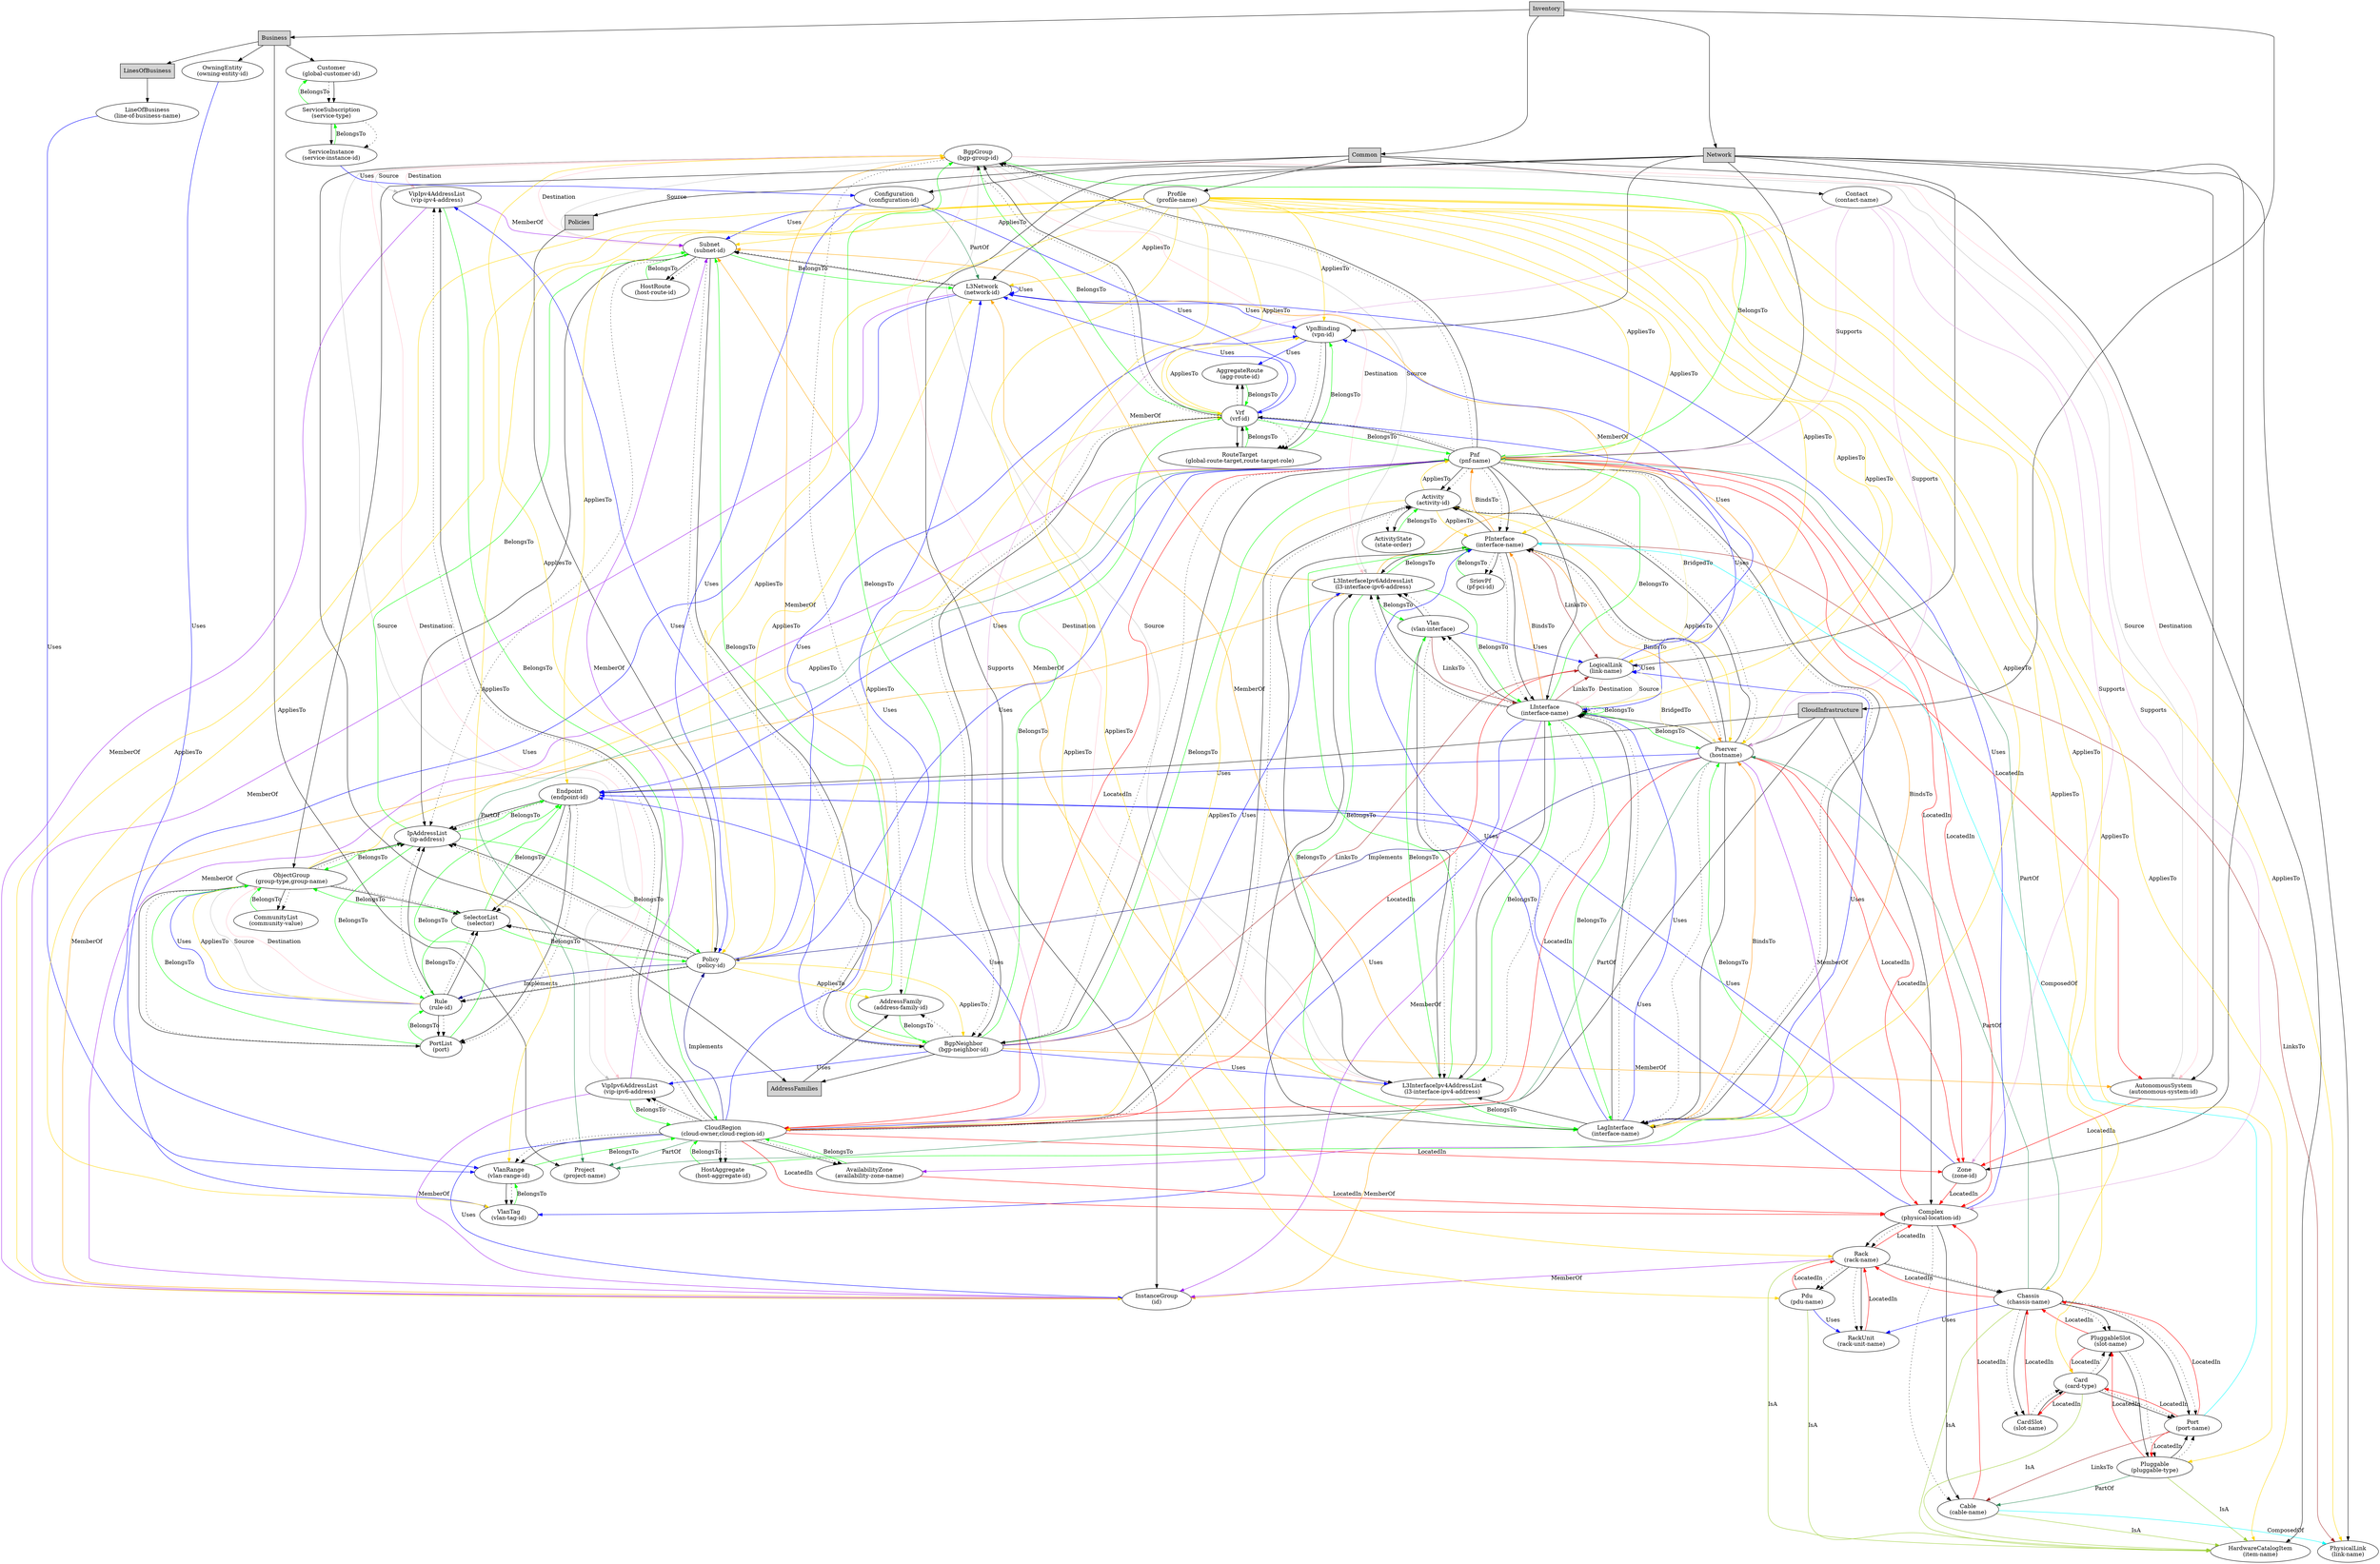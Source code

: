 digraph narad_model{
n98 [label="BgpGroup
(bgp-group-id)", URL="http://envy15.research.att.com:8089/extract/BgpGroup.html", shape=ellipse];
n75 [label="L3Network
(network-id)", URL="http://envy15.research.att.com:8089/extract/L3Network.html", shape=ellipse];
n55 [label="HardwareCatalogItem
(item-name)", URL="http://envy15.research.att.com:8089/extract/HardwareCatalogItem.html", shape=ellipse];
n31 [label="SriovPf
(pf-pci-id)", URL="http://envy15.research.att.com:8089/extract/SriovPf.html", shape=ellipse];
n61 [label="ObjectGroup
(group-type,group-name)", URL="http://envy15.research.att.com:8089/extract/ObjectGroup.html", shape=ellipse];
n62 [label="Business", style=filled, fillcolor=lightgrey, shape=box];
n114 [label="LineOfBusiness
(line-of-business-name)", URL="http://envy15.research.att.com:8089/extract/LineOfBusiness.html", shape=ellipse];
n35 [label="Vlan
(vlan-interface)", URL="http://envy15.research.att.com:8089/extract/Vlan.html", shape=ellipse];
n100 [label="BgpNeighbor
(bgp-neighbor-id)", URL="http://envy15.research.att.com:8089/extract/BgpNeighbor.html", shape=ellipse];
n7 [label="Cable
(cable-name)", URL="http://envy15.research.att.com:8089/extract/Cable.html", shape=ellipse, htmltip="<h2>Surprise!</h2>"];
n21 [label="PluggableSlot
(slot-name)", URL="http://envy15.research.att.com:8089/extract/PluggableSlot.html", shape=ellipse];
n66 [label="Project
(project-name)", URL="http://envy15.research.att.com:8089/extract/Project.html", shape=ellipse];
n85 [label="VlanRange
(vlan-range-id)", URL="http://envy15.research.att.com:8089/extract/VlanRange.html", shape=ellipse];
n72 [label="VipIpv4AddressList
(vip-ipv4-address)", URL="http://envy15.research.att.com:8089/extract/VipIpv4AddressList.html", shape=ellipse];
n45 [label="Endpoint
(endpoint-id)", URL="http://envy15.research.att.com:8089/extract/Endpoint.html", shape=ellipse];
n9 [label="RackUnit
(rack-unit-name)", URL="http://envy15.research.att.com:8089/extract/RackUnit.html", shape=ellipse];
n43 [label="ActivityState
(state-order)", URL="http://envy15.research.att.com:8089/extract/ActivityState.html", shape=ellipse];
n83 [label="PhysicalLink
(link-name)", URL="http://envy15.research.att.com:8089/extract/PhysicalLink.html", shape=ellipse];
n37 [label="L3InterfaceIpv6AddressList
(l3-interface-ipv6-address)", URL="http://envy15.research.att.com:8089/extract/L3InterfaceIpv6AddressList.html", shape=ellipse];
n67 [label="Network", style=filled, fillcolor=lightgrey, shape=box];
n104 [label="Zone
(zone-id)", URL="http://envy15.research.att.com:8089/extract/Zone.html", shape=ellipse];
n47 [label="IpAddressList
(ip-address)", URL="http://envy15.research.att.com:8089/extract/IpAddressList.html", shape=ellipse];
n3 [label="Complex
(physical-location-id)", URL="http://envy15.research.att.com:8089/extract/Complex.html", shape=ellipse];
n0 [label="Inventory", style=filled, fillcolor=lightgrey, shape=box];
n87 [label="AggregateRoute
(agg-route-id)", URL="http://envy15.research.att.com:8089/extract/AggregateRoute.html", shape=ellipse];
n1 [label="CloudInfrastructure", style=filled, fillcolor=lightgrey, shape=box];
n92 [label="SelectorList
(selector)", URL="http://envy15.research.att.com:8089/extract/SelectorList.html", shape=ellipse];
n93 [label="AddressFamilies", style=filled, fillcolor=lightgrey, shape=box];
n36 [label="L3InterfaceIpv4AddressList
(l3-interface-ipv4-address)", URL="http://envy15.research.att.com:8089/extract/L3InterfaceIpv4AddressList.html", shape=ellipse];
n112 [label="Configuration
(configuration-id)", URL="http://envy15.research.att.com:8089/extract/Configuration.html", shape=ellipse];
n120 [label="ServiceInstance
(service-instance-id)", URL="http://envy15.research.att.com:8089/extract/ServiceInstance.html", shape=ellipse];
n39 [label="LagInterface
(interface-name)", URL="http://envy15.research.att.com:8089/extract/LagInterface.html", shape=ellipse];
n11 [label="Pdu
(pdu-name)", URL="http://envy15.research.att.com:8089/extract/Pdu.html", shape=ellipse];
n113 [label="LinesOfBusiness", style=filled, fillcolor=lightgrey, shape=box];
n59 [label="Contact
(contact-name)", URL="http://envy15.research.att.com:8089/extract/Contact.html", shape=ellipse];
n88 [label="Policies", style=filled, fillcolor=lightgrey, shape=box];
n64 [label="OwningEntity
(owning-entity-id)", URL="http://envy15.research.att.com:8089/extract/OwningEntity.html", shape=ellipse];
n33 [label="LInterface
(interface-name)", URL="http://envy15.research.att.com:8089/extract/LInterface.html", shape=ellipse];
n77 [label="Subnet
(subnet-id)", URL="http://envy15.research.att.com:8089/extract/Subnet.html", shape=ellipse];
n29 [label="PInterface
(interface-name)", URL="http://envy15.research.att.com:8089/extract/PInterface.html", shape=ellipse];
n73 [label="VipIpv6AddressList
(vip-ipv6-address)", URL="http://envy15.research.att.com:8089/extract/VipIpv6AddressList.html", shape=ellipse];
n108 [label="RouteTarget
(global-route-target,route-target-role)", URL="http://envy15.research.att.com:8089/extract/RouteTarget.html", shape=ellipse];
n79 [label="HostRoute
(host-route-id)", URL="http://envy15.research.att.com:8089/extract/HostRoute.html", shape=ellipse];
n5 [label="Rack
(rack-name)", URL="http://envy15.research.att.com:8089/extract/Rack.html", shape=ellipse];
n19 [label="Card
(card-type)", URL="http://envy15.research.att.com:8089/extract/Card.html", shape=ellipse];
n81 [label="Pnf
(pnf-name)", URL="http://envy15.research.att.com:8089/extract/Pnf.html", shape=ellipse];
n17 [label="CardSlot
(slot-name)", URL="http://envy15.research.att.com:8089/extract/CardSlot.html", shape=ellipse];
n25 [label="CloudRegion
(cloud-owner,cloud-region-id)", URL="http://envy15.research.att.com:8089/extract/CloudRegion.html", shape=ellipse];
n106 [label="AutonomousSystem
(autonomous-system-id)", URL="http://envy15.research.att.com:8089/extract/AutonomousSystem.html", shape=ellipse];
n91 [label="Rule
(rule-id)", URL="http://envy15.research.att.com:8089/extract/Rule.html", shape=ellipse];
n52 [label="AvailabilityZone
(availability-zone-name)", URL="http://envy15.research.att.com:8089/extract/AvailabilityZone.html", shape=ellipse];
n110 [label="VlanTag
(vlan-tag-id)", URL="http://envy15.research.att.com:8089/extract/VlanTag.html", shape=ellipse];
n102 [label="InstanceGroup
(id)", URL="http://envy15.research.att.com:8089/extract/InstanceGroup.html", shape=ellipse];
n27 [label="Pserver
(hostname)", URL="http://envy15.research.att.com:8089/extract/Pserver.html", shape=ellipse];
n118 [label="ServiceSubscription
(service-type)", URL="http://envy15.research.att.com:8089/extract/ServiceSubscription.html", shape=ellipse];
n89 [label="Policy
(policy-id)", URL="http://envy15.research.att.com:8089/extract/Policy.html", shape=ellipse];
n57 [label="Profile
(profile-name)", URL="http://envy15.research.att.com:8089/extract/Profile.html", shape=ellipse];
n50 [label="HostAggregate
(host-aggregate-id)", URL="http://envy15.research.att.com:8089/extract/HostAggregate.html", shape=ellipse];
n13 [label="Chassis
(chassis-name)", URL="http://envy15.research.att.com:8089/extract/Chassis.html", shape=ellipse];
n96 [label="Vrf
(vrf-id)", URL="http://envy15.research.att.com:8089/extract/Vrf.html", shape=ellipse];
n94 [label="AddressFamily
(address-family-id)", URL="http://envy15.research.att.com:8089/extract/AddressFamily.html", shape=ellipse];
n69 [label="LogicalLink
(link-name)", URL="http://envy15.research.att.com:8089/extract/LogicalLink.html", shape=ellipse];
n116 [label="Customer
(global-customer-id)", URL="http://envy15.research.att.com:8089/extract/Customer.html", shape=ellipse];
n48 [label="PortList
(port)", URL="http://envy15.research.att.com:8089/extract/PortList.html", shape=ellipse];
n23 [label="Pluggable
(pluggable-type)", URL="http://envy15.research.att.com:8089/extract/Pluggable.html", shape=ellipse];
n53 [label="Common", style=filled, fillcolor=lightgrey, shape=box];
n41 [label="Activity
(activity-id)", URL="http://envy15.research.att.com:8089/extract/Activity.html", shape=ellipse];
n71 [label="VpnBinding
(vpn-id)", URL="http://envy15.research.att.com:8089/extract/VpnBinding.html", shape=ellipse];
n46 [label="CommunityList
(community-value)", URL="http://envy15.research.att.com:8089/extract/CommunityList.html", shape=ellipse];
n15 [label="Port
(port-name)", URL="http://envy15.research.att.com:8089/extract/Port.html", shape=ellipse];
n98 -> n93 [color=black, weight=8];
n81 -> n98 [color=black, style=dotted];
n96 -> n98 [color=black, style=dotted];
n75 -> n77 [color=black, weight=8];
n29 -> n31 [color=black, style=dotted];
n61 -> n46 [color=black, weight=8];
n61 -> n47 [color=black, weight=8];
n61 -> n48 [color=black, weight=8];
n61 -> n92 [color=black, weight=8];
n62 -> n64 [color=black, weight=8];
n62 -> n66 [color=black, weight=8];
n62 -> n113 [color=black, weight=8];
n62 -> n116 [color=black, weight=8];
n35 -> n36 [color=black, weight=8];
n35 -> n37 [color=black, weight=8];
n33 -> n35 [color=black, style=dotted];
n100 -> n93 [color=black, weight=8];
n81 -> n100 [color=black, style=dotted];
n96 -> n100 [color=black, style=dotted];
n77 -> n100 [color=black, style=dotted];
n3 -> n7 [color=black, style=dotted];
n21 -> n23 [color=black, weight=8];
n13 -> n21 [color=black, style=dotted];
n19 -> n21 [color=black, style=dotted];
n85 -> n110 [color=black, weight=8];
n25 -> n85 [color=black, style=dotted];
n25 -> n72 [color=black, style=dotted];
n45 -> n47 [color=black, weight=8];
n45 -> n48 [color=black, weight=8];
n45 -> n92 [color=black, weight=8];
n5 -> n9 [color=black, style=dotted];
n41 -> n43 [color=black, style=dotted];
n35 -> n37 [color=black, style=dotted];
n33 -> n37 [color=black, style=dotted];
n67 -> n69 [color=black, weight=8];
n67 -> n71 [color=black, weight=8];
n67 -> n75 [color=black, weight=8];
n67 -> n81 [color=black, weight=8];
n67 -> n83 [color=black, weight=8];
n67 -> n102 [color=black, weight=8];
n67 -> n112 [color=black, weight=8];
n67 -> n104 [color=black, weight=8];
n67 -> n106 [color=black, weight=8];
n45 -> n47 [color=black, style=dotted];
n77 -> n47 [color=black, style=dotted];
n91 -> n47 [color=black, style=dotted];
n89 -> n47 [color=black, style=dotted];
n61 -> n47 [color=black, style=dotted];
n3 -> n5 [color=black, weight=8];
n3 -> n7 [color=black, weight=8];
n0 -> n1 [color=black, weight=8];
n0 -> n53 [color=black, weight=8];
n0 -> n62 [color=black, weight=8];
n0 -> n67 [color=black, weight=8];
n96 -> n87 [color=black, style=dotted];
n1 -> n3 [color=black, weight=8];
n1 -> n25 [color=black, weight=8];
n1 -> n27 [color=black, weight=8];
n1 -> n45 [color=black, weight=8];
n91 -> n92 [color=black, style=dotted];
n61 -> n92 [color=black, style=dotted];
n45 -> n92 [color=black, style=dotted];
n89 -> n92 [color=black, style=dotted];
n93 -> n94 [color=black, weight=8];
n35 -> n36 [color=black, style=dotted];
n33 -> n36 [color=black, style=dotted];
n118 -> n120 [color=black, style=dotted];
n39 -> n33 [color=black, weight=8];
n39 -> n36 [color=black, weight=8];
n39 -> n37 [color=black, weight=8];
n27 -> n39 [color=black, style=dotted];
n81 -> n39 [color=black, style=dotted];
n5 -> n11 [color=black, style=dotted];
n113 -> n114 [color=black, weight=8];
n88 -> n89 [color=black, weight=8];
n33 -> n35 [color=black, weight=8];
n33 -> n33 [color=black, weight=8];
n33 -> n36 [color=black, weight=8];
n33 -> n37 [color=black, weight=8];
n29 -> n33 [color=black, style=dotted];
n39 -> n33 [color=black, style=dotted];
n33 -> n33 [color=black, style=dotted];
n77 -> n79 [color=black, weight=8];
n77 -> n47 [color=black, weight=8];
n77 -> n100 [color=black, weight=8];
n75 -> n77 [color=black, style=dotted];
n29 -> n31 [color=black, weight=8];
n29 -> n33 [color=black, weight=8];
n29 -> n41 [color=black, weight=8];
n29 -> n36 [color=black, weight=8];
n29 -> n37 [color=black, weight=8];
n27 -> n29 [color=black, style=dotted];
n81 -> n29 [color=black, style=dotted];
n25 -> n73 [color=black, style=dotted];
n108 -> n96 [color=black, weight=8];
n71 -> n108 [color=black, style=dotted];
n96 -> n108 [color=black, style=dotted];
n77 -> n79 [color=black, style=dotted];
n5 -> n9 [color=black, weight=8];
n5 -> n11 [color=black, weight=8];
n5 -> n13 [color=black, weight=8];
n3 -> n5 [color=black, style=dotted];
n19 -> n15 [color=black, weight=8];
n19 -> n21 [color=black, weight=8];
n17 -> n19 [color=black, style=dotted];
n81 -> n29 [color=black, weight=8];
n81 -> n33 [color=black, weight=8];
n81 -> n39 [color=black, weight=8];
n81 -> n41 [color=black, weight=8];
n81 -> n96 [color=black, weight=8];
n81 -> n98 [color=black, weight=8];
n81 -> n100 [color=black, weight=8];
n17 -> n19 [color=black, weight=8];
n13 -> n17 [color=black, style=dotted];
n25 -> n41 [color=black, weight=8];
n25 -> n85 [color=black, weight=8];
n25 -> n50 [color=black, weight=8];
n25 -> n52 [color=black, weight=8];
n25 -> n72 [color=black, weight=8];
n25 -> n73 [color=black, weight=8];
n91 -> n47 [color=black, weight=8];
n91 -> n48 [color=black, weight=8];
n91 -> n92 [color=black, weight=8];
n89 -> n91 [color=black, style=dotted];
n25 -> n52 [color=black, style=dotted];
n85 -> n110 [color=black, style=dotted];
n27 -> n29 [color=black, weight=8];
n27 -> n33 [color=black, weight=8];
n27 -> n39 [color=black, weight=8];
n27 -> n41 [color=black, weight=8];
n118 -> n120 [color=black, weight=8];
n116 -> n118 [color=black, style=dotted];
n89 -> n91 [color=black, weight=8];
n89 -> n47 [color=black, weight=8];
n89 -> n92 [color=black, weight=8];
n25 -> n50 [color=black, style=dotted];
n13 -> n15 [color=black, weight=8];
n13 -> n17 [color=black, weight=8];
n13 -> n21 [color=black, weight=8];
n5 -> n13 [color=black, style=dotted];
n96 -> n98 [color=black, weight=8];
n96 -> n100 [color=black, weight=8];
n96 -> n87 [color=black, weight=8];
n96 -> n108 [color=black, weight=8];
n81 -> n96 [color=black, style=dotted];
n98 -> n94 [color=black, style=dotted];
n100 -> n94 [color=black, style=dotted];
n116 -> n118 [color=black, weight=8];
n45 -> n48 [color=black, style=dotted];
n91 -> n48 [color=black, style=dotted];
n61 -> n48 [color=black, style=dotted];
n23 -> n15 [color=black, weight=8];
n21 -> n23 [color=black, style=dotted];
n53 -> n55 [color=black, weight=8];
n53 -> n57 [color=black, weight=8];
n53 -> n59 [color=black, weight=8];
n53 -> n61 [color=black, weight=8];
n53 -> n88 [color=black, weight=8];
n41 -> n43 [color=black, weight=8];
n27 -> n41 [color=black, style=dotted];
n81 -> n41 [color=black, style=dotted];
n25 -> n41 [color=black, style=dotted];
n71 -> n108 [color=black, weight=8];
n61 -> n46 [color=black, style=dotted];
n13 -> n15 [color=black, style=dotted];
n23 -> n15 [color=black, style=dotted];
n19 -> n15 [color=black, style=dotted];
n25 -> n3 [label="LocatedIn", color=red];
n25 -> n75 [label="Uses", color=blue];
n25 -> n104 [label="LocatedIn", color=red];
n72 -> n25 [label="BelongsTo", color=green];
n73 -> n25 [label="BelongsTo", color=green];
n3 -> n75 [label="Uses", color=blue];
n36 -> n102 [label="MemberOf", color=orange];
n36 -> n75 [label="MemberOf", color=orange];
n36 -> n77 [label="MemberOf", color=orange];
n37 -> n102 [label="MemberOf", color=orange];
n37 -> n75 [label="MemberOf", color=orange];
n37 -> n77 [label="MemberOf", color=orange];
n72 -> n102 [label="MemberOf", color=purple];
n72 -> n77 [label="MemberOf", color=purple];
n73 -> n102 [label="MemberOf", color=purple];
n73 -> n77 [label="MemberOf", color=purple];
n75 -> n102 [label="MemberOf", color=purple];
n77 -> n75 [label="BelongsTo", color=green];
n39 -> n69 [label="Uses", color=blue];
n39 -> n29 [label="Uses", color=blue];
n33 -> n39 [label="BelongsTo", color=green];
n33 -> n81 [label="BelongsTo", color=green];
n33 -> n27 [label="BelongsTo", color=green];
n39 -> n33 [label="Uses", color=blue];
n94 -> n98 [label="BelongsTo", color=green];
n94 -> n100 [label="BelongsTo", color=green];
n89 -> n94 [label="AppliesTo", color=gold];
n36 -> n33 [label="BelongsTo", color=green];
n37 -> n33 [label="BelongsTo", color=green];
n33 -> n102 [label="MemberOf", color=purple];
n33 -> n33 [label="BelongsTo", color=green];
n33 -> n69 [label="LinksTo", color=brown];
n69 -> n33 [label="Source", color=gray];
n69 -> n33 [label="Destination", color=pink];
n35 -> n33 [label="LinksTo", color=brown];
n69 -> n25 [label="LocatedIn", color=red];
n69 -> n69 [label="Uses", color=blue];
n69 -> n81 [label="BridgedTo", color=khaki];
n69 -> n27 [label="BridgedTo", color=khaki];
n69 -> n71 [label="Uses", color=blue];
n33 -> n29 [label="BindsTo", color=darkorange];
n29 -> n69 [label="LinksTo", color=brown];
n29 -> n83 [label="LinksTo", color=brown];
n31 -> n29 [label="BelongsTo", color=green];
n39 -> n81 [label="BindsTo", color=darkorange];
n29 -> n81 [label="BindsTo", color=darkorange];
n81 -> n3 [label="LocatedIn", color=red];
n81 -> n25 [label="LocatedIn", color=red];
n81 -> n102 [label="MemberOf", color=purple];
n81 -> n104 [label="LocatedIn", color=red];
n39 -> n27 [label="BindsTo", color=darkorange];
n29 -> n27 [label="BindsTo", color=darkorange];
n27 -> n25 [label="LocatedIn", color=red];
n27 -> n3 [label="LocatedIn", color=red];
n27 -> n104 [label="LocatedIn", color=red];
n36 -> n35 [label="BelongsTo", color=green];
n37 -> n35 [label="BelongsTo", color=green];
n35 -> n69 [label="Uses", color=blue];
n108 -> n71 [label="BelongsTo", color=green];
n104 -> n3 [label="LocatedIn", color=red];
n25 -> n102 [label="Uses", color=blue];
n5 -> n3 [label="LocatedIn", color=red];
n5 -> n55 [label="IsA", color=yellowgreen];
n5 -> n102 [label="MemberOf", color=purple];
n57 -> n5 [label="AppliesTo", color=gold];
n9 -> n5 [label="LocatedIn", color=red];
n57 -> n55 [label="AppliesTo", color=gold];
n11 -> n55 [label="IsA", color=yellowgreen];
n13 -> n55 [label="IsA", color=yellowgreen];
n19 -> n55 [label="IsA", color=yellowgreen];
n23 -> n55 [label="IsA", color=yellowgreen];
n11 -> n9 [label="Uses", color=blue];
n11 -> n5 [label="LocatedIn", color=red];
n57 -> n11 [label="AppliesTo", color=gold];
n13 -> n5 [label="LocatedIn", color=red];
n13 -> n9 [label="Uses", color=blue];
n13 -> n81 [label="PartOf", color=seagreen];
n13 -> n27 [label="PartOf", color=seagreen];
n57 -> n13 [label="AppliesTo", color=gold];
n15 -> n13 [label="LocatedIn", color=red];
n7 -> n83 [label="ComposedOf", color=cyan];
n7 -> n55 [label="IsA", color=yellowgreen];
n7 -> n3 [label="LocatedIn", color=red];
n15 -> n29 [label="ComposedOf", color=cyan];
n15 -> n7 [label="LinksTo", color=brown];
n19 -> n17 [label="LocatedIn", color=red];
n57 -> n19 [label="AppliesTo", color=gold];
n15 -> n19 [label="LocatedIn", color=red];
n17 -> n13 [label="LocatedIn", color=red];
n23 -> n21 [label="LocatedIn", color=red];
n57 -> n23 [label="AppliesTo", color=gold];
n15 -> n23 [label="LocatedIn", color=red];
n23 -> n7 [label="PartOf", color=seagreen];
n21 -> n13 [label="LocatedIn", color=red];
n21 -> n19 [label="LocatedIn", color=red];
n57 -> n81 [label="AppliesTo", color=gold];
n57 -> n27 [label="AppliesTo", color=gold];
n57 -> n29 [label="AppliesTo", color=gold];
n57 -> n83 [label="AppliesTo", color=gold];
n57 -> n77 [label="AppliesTo", color=gold];
n41 -> n27 [label="AppliesTo", color=gold];
n41 -> n81 [label="AppliesTo", color=gold];
n41 -> n29 [label="AppliesTo", color=gold];
n41 -> n25 [label="AppliesTo", color=gold];
n43 -> n41 [label="BelongsTo", color=green];
n25 -> n66 [label="PartOf", color=seagreen];
n81 -> n66 [label="PartOf", color=seagreen];
n27 -> n66 [label="PartOf", color=seagreen];
n25 -> n45 [label="Uses", color=blue];
n79 -> n77 [label="BelongsTo", color=green];
n47 -> n45 [label="BelongsTo", color=green];
n47 -> n77 [label="BelongsTo", color=green];
n47 -> n91 [label="BelongsTo", color=green];
n48 -> n45 [label="BelongsTo", color=green];
n48 -> n91 [label="BelongsTo", color=green];
n50 -> n25 [label="BelongsTo", color=green];
n50 -> n27 [label="BelongsTo", color=green];
n85 -> n25 [label="BelongsTo", color=green];
n110 -> n85 [label="BelongsTo", color=green];
n87 -> n96 [label="BelongsTo", color=green];
n96 -> n81 [label="BelongsTo", color=green];
n47 -> n89 [label="BelongsTo", color=green];
n64 -> n85 [label="Uses", color=blue];
n89 -> n75 [label="AppliesTo", color=gold];
n75 -> n110 [label="Uses", color=blue];
n71 -> n87 [label="Uses", color=blue];
n96 -> n71 [label="AppliesTo", color=gold];
n96 -> n75 [label="Uses", color=blue];
n75 -> n71 [label="Uses", color=blue];
n81 -> n89 [label="Uses", color=blue];
n25 -> n89 [label="Implements", color=navy];
n89 -> n71 [label="Uses", color=blue];
n89 -> n91 [label="Implements", color=navy];
n92 -> n91 [label="BelongsTo", color=green];
n52 -> n25 [label="BelongsTo", color=green];
n52 -> n3 [label="LocatedIn", color=red];
n27 -> n52 [label="MemberOf", color=purple];
n118 -> n116 [label="BelongsTo", color=green];
n120 -> n118 [label="BelongsTo", color=green];
n120 -> n112 [label="Uses", color=blue];
n112 -> n75 [label="PartOf", color=seagreen];
n112 -> n96 [label="Uses", color=blue];
n112 -> n89 [label="Uses", color=blue];
n112 -> n77 [label="Uses", color=blue];
n114 -> n85 [label="Uses", color=blue];
n75 -> n75 [label="Uses", color=blue];
n59 -> n3 [label="Supports", color=plum];
n59 -> n104 [label="Supports", color=plum];
n59 -> n25 [label="Supports", color=plum];
n59 -> n81 [label="Supports", color=plum];
n59 -> n27 [label="Supports", color=plum];
n36 -> n29 [label="BelongsTo", color=green];
n37 -> n29 [label="BelongsTo", color=green];
n36 -> n39 [label="BelongsTo", color=green];
n37 -> n39 [label="BelongsTo", color=green];
n27 -> n89 [label="Implements", color=navy];
n92 -> n61 [label="BelongsTo", color=green];
n48 -> n61 [label="BelongsTo", color=green];
n47 -> n61 [label="BelongsTo", color=green];
n91 -> n61 [label="Uses", color=blue];
n91 -> n61 [label="AppliesTo", color=gold];
n61 -> n81 [label="AppliesTo", color=gold];
n81 -> n45 [label="Uses", color=blue];
n27 -> n45 [label="Uses", color=blue];
n3 -> n45 [label="Uses", color=blue];
n33 -> n110 [label="Uses", color=blue];
n57 -> n33 [label="AppliesTo", color=gold];
n57 -> n39 [label="AppliesTo", color=gold];
n57 -> n69 [label="AppliesTo", color=gold];
n57 -> n75 [label="AppliesTo", color=gold];
n57 -> n85 [label="AppliesTo", color=gold];
n57 -> n110 [label="AppliesTo", color=gold];
n57 -> n89 [label="AppliesTo", color=gold];
n57 -> n96 [label="AppliesTo", color=gold];
n57 -> n71 [label="AppliesTo", color=gold];
n57 -> n45 [label="AppliesTo", color=gold];
n96 -> n33 [label="Uses", color=blue];
n108 -> n96 [label="BelongsTo", color=green];
n89 -> n96 [label="AppliesTo", color=gold];
n91 -> n61 [label="Source", color=gray];
n91 -> n61 [label="Destination", color=pink];
n104 -> n45 [label="Uses", color=blue];
n92 -> n45 [label="BelongsTo", color=green];
n46 -> n61 [label="BelongsTo", color=green];
n57 -> n102 [label="AppliesTo", color=gold];
n106 -> n104 [label="LocatedIn", color=red];
n98 -> n81 [label="BelongsTo", color=green];
n98 -> n96 [label="BelongsTo", color=green];
n98 -> n106 [label="Source", color=gray];
n98 -> n106 [label="Destination", color=pink];
n98 -> n77 [label="Source", color=gray];
n98 -> n77 [label="Destination", color=pink];
n98 -> n36 [label="Source", color=gray];
n98 -> n36 [label="Destination", color=pink];
n98 -> n37 [label="Source", color=gray];
n98 -> n37 [label="Destination", color=pink];
n98 -> n72 [label="Source", color=gray];
n98 -> n72 [label="Destination", color=pink];
n98 -> n73 [label="Source", color=gray];
n98 -> n73 [label="Destination", color=pink];
n89 -> n98 [label="AppliesTo", color=gold];
n100 -> n81 [label="BelongsTo", color=green];
n100 -> n96 [label="BelongsTo", color=green];
n89 -> n100 [label="AppliesTo", color=gold];
n100 -> n69 [label="LinksTo", color=brown];
n100 -> n106 [label="MemberOf", color=orange];
n100 -> n77 [label="BelongsTo", color=green];
n100 -> n36 [label="Uses", color=blue];
n100 -> n37 [label="Uses", color=blue];
n100 -> n72 [label="Uses", color=blue];
n100 -> n73 [label="Uses", color=blue];
n100 -> n98 [label="MemberOf", color=orange];
n81 -> n106 [label="LocatedIn", color=red];
n92 -> n89 [label="BelongsTo", color=green];
}
